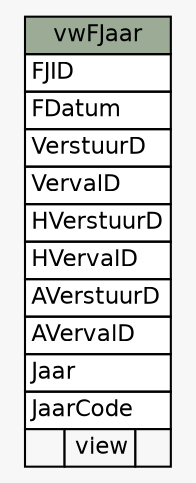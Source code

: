 // dot 2.40.1 on Linux 4.19.0-6-amd64
// SchemaSpy rev 590
digraph "vwFJaar" {
  graph [
    rankdir="RL"
    bgcolor="#f7f7f7"
    nodesep="0.18"
    ranksep="0.46"
    fontname="Helvetica"
    fontsize="11"
  ];
  node [
    fontname="Helvetica"
    fontsize="11"
    shape="plaintext"
  ];
  edge [
    arrowsize="0.8"
  ];
  "vwFJaar" [
    label=<
    <TABLE BORDER="0" CELLBORDER="1" CELLSPACING="0" BGCOLOR="#ffffff">
      <TR><TD COLSPAN="3" BGCOLOR="#9bab96" ALIGN="CENTER">vwFJaar</TD></TR>
      <TR><TD PORT="FJID" COLSPAN="3" ALIGN="LEFT">FJID</TD></TR>
      <TR><TD PORT="FDatum" COLSPAN="3" ALIGN="LEFT">FDatum</TD></TR>
      <TR><TD PORT="VerstuurD" COLSPAN="3" ALIGN="LEFT">VerstuurD</TD></TR>
      <TR><TD PORT="VervalD" COLSPAN="3" ALIGN="LEFT">VervalD</TD></TR>
      <TR><TD PORT="HVerstuurD" COLSPAN="3" ALIGN="LEFT">HVerstuurD</TD></TR>
      <TR><TD PORT="HVervalD" COLSPAN="3" ALIGN="LEFT">HVervalD</TD></TR>
      <TR><TD PORT="AVerstuurD" COLSPAN="3" ALIGN="LEFT">AVerstuurD</TD></TR>
      <TR><TD PORT="AVervalD" COLSPAN="3" ALIGN="LEFT">AVervalD</TD></TR>
      <TR><TD PORT="Jaar" COLSPAN="3" ALIGN="LEFT">Jaar</TD></TR>
      <TR><TD PORT="JaarCode" COLSPAN="3" ALIGN="LEFT">JaarCode</TD></TR>
      <TR><TD ALIGN="LEFT" BGCOLOR="#f7f7f7">  </TD><TD ALIGN="RIGHT" BGCOLOR="#f7f7f7">view</TD><TD ALIGN="RIGHT" BGCOLOR="#f7f7f7">  </TD></TR>
    </TABLE>>
    URL="tables/vwFJaar.html"
    tooltip="vwFJaar"
  ];
}
